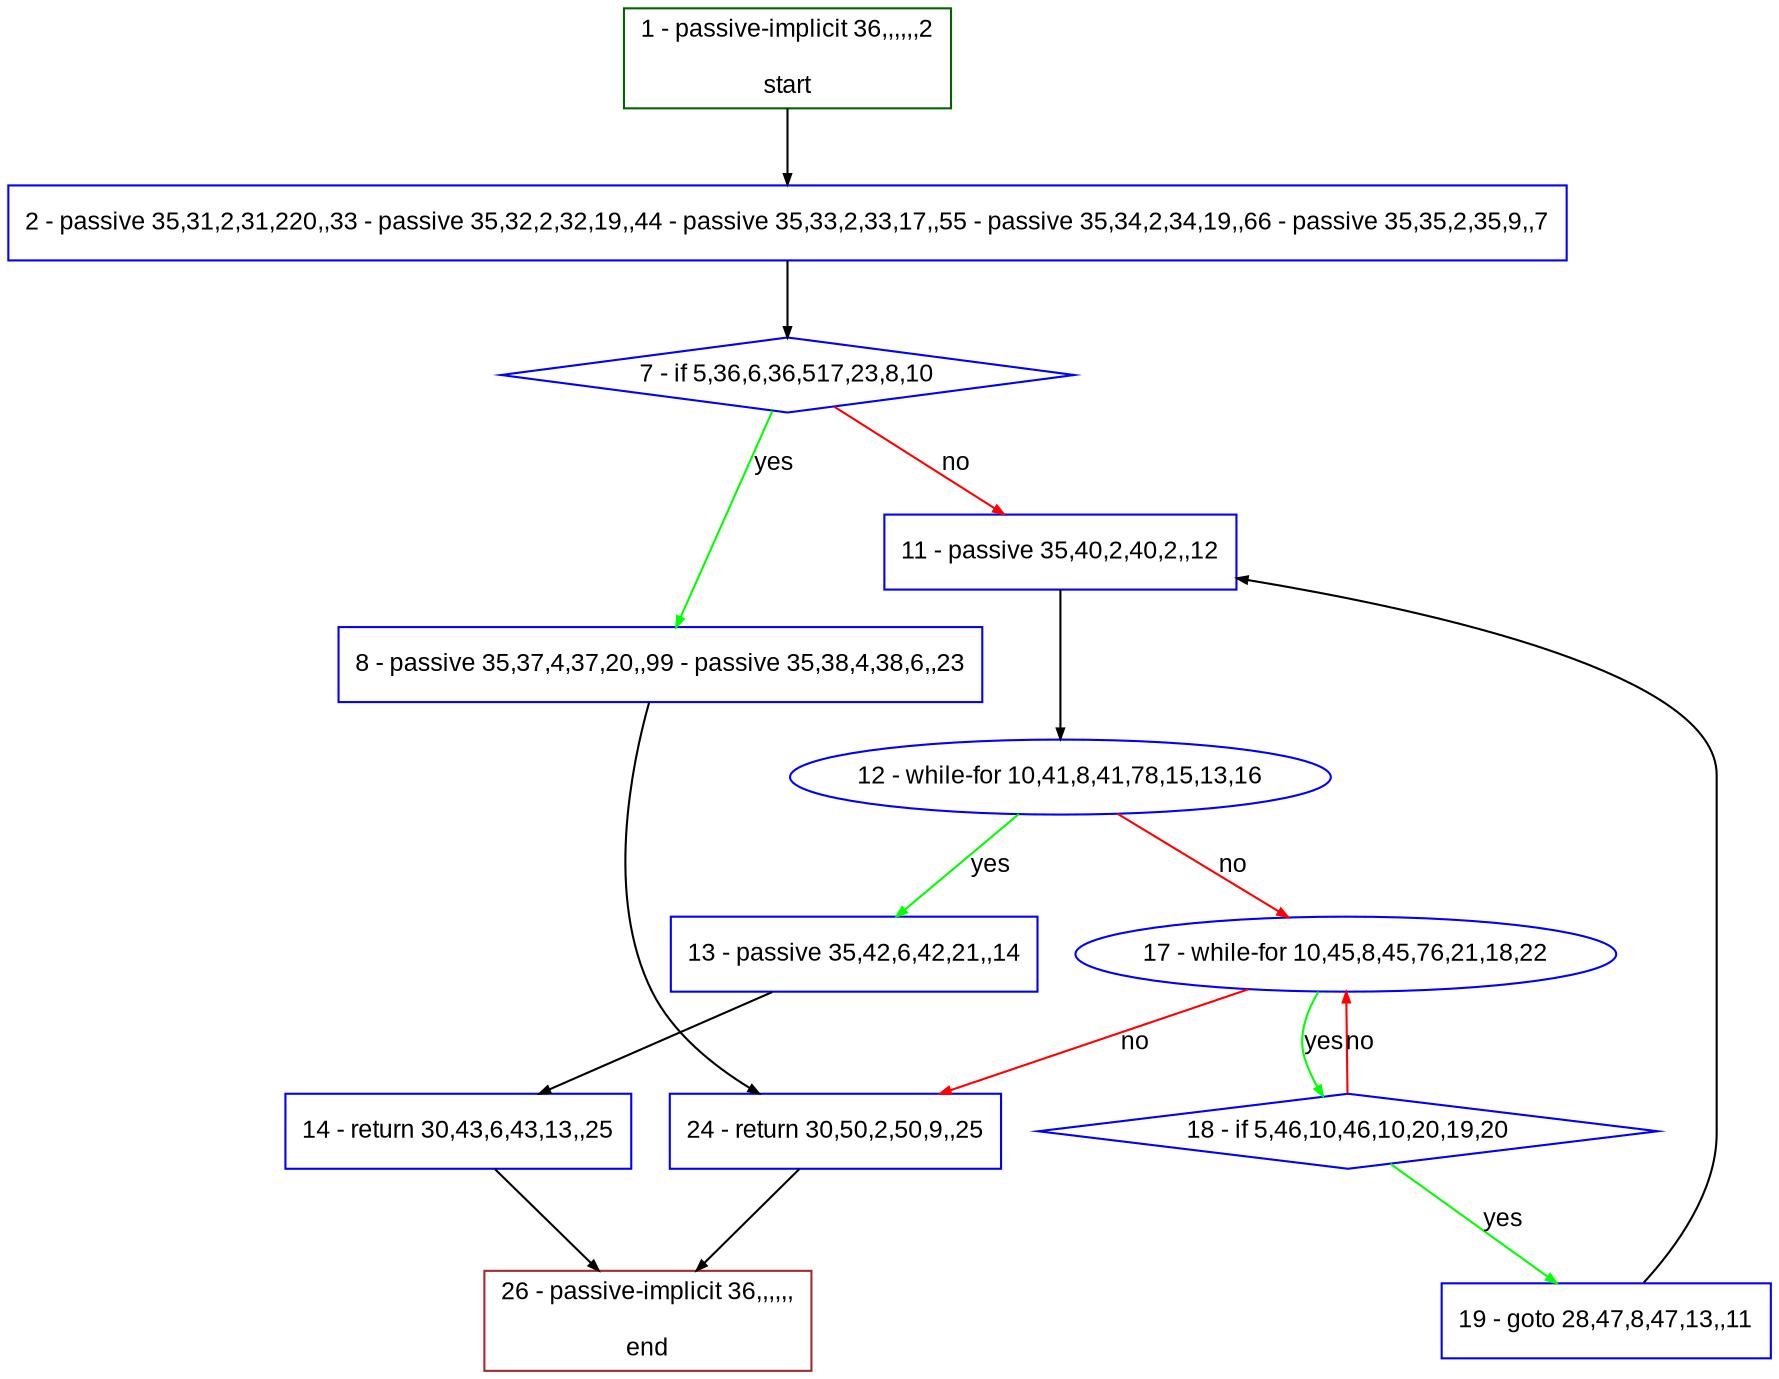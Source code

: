 digraph "" {
  graph [pack="true", label="", fontsize="12", packmode="clust", fontname="Arial", fillcolor="#FFFFCC", bgcolor="white", style="rounded,filled", compound="true"];
  node [node_initialized="no", label="", color="grey", fontsize="12", fillcolor="white", fontname="Arial", style="filled", shape="rectangle", compound="true", fixedsize="false"];
  edge [fontcolor="black", arrowhead="normal", arrowtail="none", arrowsize="0.5", ltail="", label="", color="black", fontsize="12", lhead="", fontname="Arial", dir="forward", compound="true"];
  __N1 [label="2 - passive 35,31,2,31,220,,33 - passive 35,32,2,32,19,,44 - passive 35,33,2,33,17,,55 - passive 35,34,2,34,19,,66 - passive 35,35,2,35,9,,7", color="#0000ff", fillcolor="#ffffff", style="filled", shape="box"];
  __N2 [label="1 - passive-implicit 36,,,,,,2\n\nstart", color="#006400", fillcolor="#ffffff", style="filled", shape="box"];
  __N3 [label="7 - if 5,36,6,36,517,23,8,10", color="#0000ff", fillcolor="#ffffff", style="filled", shape="diamond"];
  __N4 [label="8 - passive 35,37,4,37,20,,99 - passive 35,38,4,38,6,,23", color="#0000ff", fillcolor="#ffffff", style="filled", shape="box"];
  __N5 [label="11 - passive 35,40,2,40,2,,12", color="#0000ff", fillcolor="#ffffff", style="filled", shape="box"];
  __N6 [label="24 - return 30,50,2,50,9,,25", color="#0000ff", fillcolor="#ffffff", style="filled", shape="box"];
  __N7 [label="12 - while-for 10,41,8,41,78,15,13,16", color="#0000ff", fillcolor="#ffffff", style="filled", shape="oval"];
  __N8 [label="13 - passive 35,42,6,42,21,,14", color="#0000ff", fillcolor="#ffffff", style="filled", shape="box"];
  __N9 [label="17 - while-for 10,45,8,45,76,21,18,22", color="#0000ff", fillcolor="#ffffff", style="filled", shape="oval"];
  __N10 [label="14 - return 30,43,6,43,13,,25", color="#0000ff", fillcolor="#ffffff", style="filled", shape="box"];
  __N11 [label="26 - passive-implicit 36,,,,,,\n\nend", color="#a52a2a", fillcolor="#ffffff", style="filled", shape="box"];
  __N12 [label="18 - if 5,46,10,46,10,20,19,20", color="#0000ff", fillcolor="#ffffff", style="filled", shape="diamond"];
  __N13 [label="19 - goto 28,47,8,47,13,,11", color="#0000ff", fillcolor="#ffffff", style="filled", shape="box"];
  __N2 -> __N1 [arrowhead="normal", arrowtail="none", color="#000000", label="", dir="forward"];
  __N1 -> __N3 [arrowhead="normal", arrowtail="none", color="#000000", label="", dir="forward"];
  __N3 -> __N4 [arrowhead="normal", arrowtail="none", color="#00ff00", label="yes", dir="forward"];
  __N3 -> __N5 [arrowhead="normal", arrowtail="none", color="#ff0000", label="no", dir="forward"];
  __N4 -> __N6 [arrowhead="normal", arrowtail="none", color="#000000", label="", dir="forward"];
  __N5 -> __N7 [arrowhead="normal", arrowtail="none", color="#000000", label="", dir="forward"];
  __N7 -> __N8 [arrowhead="normal", arrowtail="none", color="#00ff00", label="yes", dir="forward"];
  __N7 -> __N9 [arrowhead="normal", arrowtail="none", color="#ff0000", label="no", dir="forward"];
  __N8 -> __N10 [arrowhead="normal", arrowtail="none", color="#000000", label="", dir="forward"];
  __N10 -> __N11 [arrowhead="normal", arrowtail="none", color="#000000", label="", dir="forward"];
  __N9 -> __N12 [arrowhead="normal", arrowtail="none", color="#00ff00", label="yes", dir="forward"];
  __N12 -> __N9 [arrowhead="normal", arrowtail="none", color="#ff0000", label="no", dir="forward"];
  __N9 -> __N6 [arrowhead="normal", arrowtail="none", color="#ff0000", label="no", dir="forward"];
  __N12 -> __N13 [arrowhead="normal", arrowtail="none", color="#00ff00", label="yes", dir="forward"];
  __N13 -> __N5 [arrowhead="normal", arrowtail="none", color="#000000", label="", dir="forward"];
  __N6 -> __N11 [arrowhead="normal", arrowtail="none", color="#000000", label="", dir="forward"];
}
